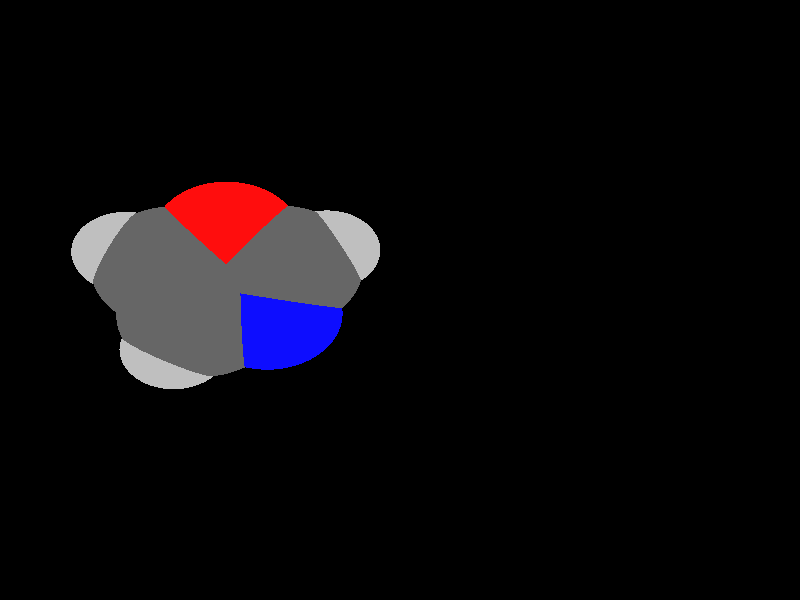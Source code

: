 global_settings {
	ambient_light rgb <0.200000002980232, 0.200000002980232, 0.200000002980232>
	max_trace_level 15
}

background { color rgb <0,0,0> }

camera {
	perspective
	location <10.8387996834582, -16.8558132604698, -11.1655904622373>
	angle 40
	up <-0.399537435255083, -0.641624913190337, 0.654742169562404>
	right <0.854276983127143, -0.001512188183266, 0.519815880275013> * 1
	direction <-0.332536725684515, 0.767017068949832, 0.548729570927821> }

light_source {
	<18.19973027816, -30.0913200858683, 8.04442791322324>
	color rgb <1, 1, 1>
	fade_distance 49.4368387418858
	fade_power 0
	spotlight
	area_light <20, 0, 0>, <0, 0, 20>, 20, 20
	circular
	orient
	point_at <-18.19973027816, 30.0913200858683, -8.04442791322324>
}

light_source {
	<-27.9161463524844, -1.59233947981602, 7.83157601112387>
	color rgb <0.300000011920929, 0.300000011920929, 0.300000011920929> shadowless
	fade_distance 49.4368387418858
	fade_power 0
	parallel
	point_at <27.9161463524844, 1.59233947981602, -7.83157601112387>
}

#default {
	finish {ambient 0.5 diffuse 1 specular 0.2 roughness .01 metallic 1}
}

union {
cylinder {
	<-0.439852277336775, -0.534989150962415, 0.5802773925188>, 	<0.136055879807853, -0.229457101014848, 0.631347807332928>, 0.075
	pigment { rgbt <1, 0.0500000007450581, 0.0500000007450581, 0> }
}
cylinder {
	<0.136055879807853, -0.229457101014848, 0.631347807332928>, 	<0.759520966571939, 0.10130495482096, 0.686635478132791>, 0.075
	pigment { rgbt <0.400000005960464, 0.400000005960464, 0.400000005960464, 0> }
}
cylinder {
	<0.661257339486406, 0.0766444280948721, 0.637723638936261>, 	<0.80305017112131, 0.501519949827715, 0.138647495182114>, 0.075
	pigment { rgbt <0.400000005960464, 0.400000005960464, 0.400000005960464, 0> }
}
cylinder {
	<0.857784593657473, 0.125965481547048, 0.735547317329321>, 	<0.999577425292376, 0.55084100327989, 0.236471173575174>, 0.075
	pigment { rgbt <0.400000005960464, 0.400000005960464, 0.400000005960464, 0> }
}
cylinder {
	<0.80305017112131, 0.501519949827715, 0.138647495182114>, 	<0.939134057040552, 0.909288885412877, -0.34033455368852>, 0.075
	pigment { rgbt <0.0500000007450581, 0.0500000007450581, 1, 0> }
}
cylinder {
	<0.999577425292376, 0.55084100327989, 0.236471173575174>, 	<1.13566131121162, 0.958609938865053, -0.24251087529546>, 0.075
	pigment { rgbt <0.0500000007450581, 0.0500000007450581, 1, 0> }
}
cylinder {
	<1.03739768412609, 0.933949412138965, -0.29142271449199>, 	<0.498994573934867, 0.889257921497845, -0.691743264481443>, 0.075
	pigment { rgbt <0.0500000007450581, 0.0500000007450581, 1, 0> }
}
cylinder {
	<0.498994573934867, 0.889257921497845, -0.691743264481443>, 	<-0.0610276957968101, 0.842771878693145, -1.10813837584271>, 0.075
	pigment { rgbt <0.400000005960464, 0.400000005960464, 0.400000005960464, 0> }
}
cylinder {
	<0.00810210867022852, 0.824309929003297, -1.02132549345767>, 	<-0.44189386104596, 0.378253241668923, -0.757850112285558>, 0.075
	pigment { rgbt <0.400000005960464, 0.400000005960464, 0.400000005960464, 0> }
}
cylinder {
	<-0.130157500263849, 0.861233828382993, -1.19495125822775>, 	<-0.580153469980037, 0.415177141048618, -0.931475877055635>, 0.075
	pigment { rgbt <0.400000005960464, 0.400000005960464, 0.400000005960464, 0> }
}
cylinder {
	<-0.44189386104596, 0.378253241668923, -0.757850112285558>, 	<-0.891889830762148, -0.0678034456654521, -0.494374731113442>, 0.075
	pigment { rgbt <0.400000005960464, 0.400000005960464, 0.400000005960464, 0> }
}
cylinder {
	<-0.580153469980037, 0.415177141048618, -0.931475877055635>, 	<-1.03014943969622, -0.0308795462857567, -0.668000495883519>, 0.075
	pigment { rgbt <0.400000005960464, 0.400000005960464, 0.400000005960464, 0> }
}
cylinder {
	<-0.439852277336775, -0.534989150962415, 0.5802773925188>, 	<-0.690108413543907, -0.301789001615872, 0.0225606814778112>, 0.075
	pigment { rgbt <1, 0.0500000007450581, 0.0500000007450581, 0> }
}
cylinder {
	<-0.690108413543907, -0.301789001615872, 0.0225606814778112>, 	<-0.961019635229186, -0.0493414959756044, -0.58118761349848>, 0.075
	pigment { rgbt <0.400000005960464, 0.400000005960464, 0.400000005960464, 0> }
}
cylinder {
	<0.759520966571939, 0.10130495482096, 0.686635478132791>, 	<1.12682761231363, -0.0444523791872915, 1.21764438555879>, 0.075
	pigment { rgbt <0.400000005960464, 0.400000005960464, 0.400000005960464, 0> }
}
cylinder {
	<1.12682761231363, -0.0444523791872915, 1.21764438555879>, 	<1.3592896307855, -0.136699673004203, 1.55371073196953>, 0.075
	pigment { rgbt <0.75, 0.75, 0.75, 0> }
}
cylinder {
	<-0.0610276957968101, 0.842771878693145, -1.10813837584271>, 	<-0.111275569390454, 1.19468926407439, -1.66656883255519>, 0.075
	pigment { rgbt <0.400000005960464, 0.400000005960464, 0.400000005960464, 0> }
}
cylinder {
	<-0.111275569390454, 1.19468926407439, -1.66656883255519>, 	<-0.143078377217127, 1.41742428105549, -2.02000978894294>, 0.075
	pigment { rgbt <0.75, 0.75, 0.75, 0> }
}
cylinder {
	<-0.961019635229186, -0.0493414959756044, -0.58118761349848>, 	<-1.55514119721045, -0.27899650713739, -0.759044639670825>, 0.075
	pigment { rgbt <0.400000005960464, 0.400000005960464, 0.400000005960464, 0> }
}
cylinder {
	<-1.55514119721045, -0.27899650713739, -0.759044639670825>, 	<-1.93095732248421, -0.42426653597914, -0.871549458054967>, 0.075
	pigment { rgbt <0.75, 0.75, 0.75, 0> }
}
sphere {
	<-0.439852277336775, -0.534989150962415, 0.5802773925188>, 0.3564
	pigment { rgbt <1, 0.0500000007450581, 0.0500000007450581,0> }
}
sphere {
	<0.759520966571939, 0.10130495482096, 0.686635478132791>, 0.4104
	pigment { rgbt <0.400000005960464, 0.400000005960464, 0.400000005960464,0> }
}
sphere {
	<1.03739768412609, 0.933949412138965, -0.29142271449199>, 0.3834
	pigment { rgbt <0.0500000007450581, 0.0500000007450581, 1,0> }
}
sphere {
	<-0.0610276957968101, 0.842771878693145, -1.10813837584271>, 0.4104
	pigment { rgbt <0.400000005960464, 0.400000005960464, 0.400000005960464,0> }
}
sphere {
	<-0.961019635229186, -0.0493414959756044, -0.58118761349848>, 0.4104
	pigment { rgbt <0.400000005960464, 0.400000005960464, 0.400000005960464,0> }
}
sphere {
	<1.3592896307855, -0.136699673004203, 1.55371073196953>, 0.1674
	pigment { rgbt <0.75, 0.75, 0.75,0> }
}
sphere {
	<-0.143078377217127, 1.41742428105549, -2.02000978894294>, 0.1674
	pigment { rgbt <0.75, 0.75, 0.75,0> }
}
sphere {
	<-1.93095732248421, -0.42426653597914, -0.871549458054967>, 0.1674
	pigment { rgbt <0.75, 0.75, 0.75,0> }
}
}
merge {
}
union {
}
merge {
sphere {
	<-0.439852277336775, -0.534989150962415, 0.5802773925188>, 1.519848
	pigment { rgbt <0, 0, 0,0> }
}
sphere {
	<0.759520966571939, 0.10130495482096, 0.686635478132791>, 1.69983
	pigment { rgbt <0, 0, 0,0> }
}
sphere {
	<1.03739768412609, 0.933949412138965, -0.29142271449199>, 1.549845
	pigment { rgbt <0, 0, 0,0> }
}
sphere {
	<-0.0610276957968101, 0.842771878693145, -1.10813837584271>, 1.69983
	pigment { rgbt <0, 0, 0,0> }
}
sphere {
	<-0.961019635229186, -0.0493414959756044, -0.58118761349848>, 1.69983
	pigment { rgbt <0, 0, 0,0> }
}
sphere {
	<1.3592896307855, -0.136699673004203, 1.55371073196953>, 1.09989
	pigment { rgbt <0, 0, 0,0> }
}
sphere {
	<-0.143078377217127, 1.41742428105549, -2.02000978894294>, 1.09989
	pigment { rgbt <0, 0, 0,0> }
}
sphere {
	<-1.93095732248421, -0.42426653597914, -0.871549458054967>, 1.09989
	pigment { rgbt <0, 0, 0,0> }
}
sphere {
	<-0.439852277336775, -0.534989150962415, 0.5802773925188>, 1.52
	pigment { rgbt <1, 0.0500000007450581, 0.0500000007450581,0.350000023841858> }
}
sphere {
	<0.759520966571939, 0.10130495482096, 0.686635478132791>, 1.7
	pigment { rgbt <0.400000005960464, 0.400000005960464, 0.400000005960464,0.350000023841858> }
}
sphere {
	<1.03739768412609, 0.933949412138965, -0.29142271449199>, 1.55
	pigment { rgbt <0.0500000007450581, 0.0500000007450581, 1,0.350000023841858> }
}
sphere {
	<-0.0610276957968101, 0.842771878693145, -1.10813837584271>, 1.7
	pigment { rgbt <0.400000005960464, 0.400000005960464, 0.400000005960464,0.350000023841858> }
}
sphere {
	<-0.961019635229186, -0.0493414959756044, -0.58118761349848>, 1.7
	pigment { rgbt <0.400000005960464, 0.400000005960464, 0.400000005960464,0.350000023841858> }
}
sphere {
	<1.3592896307855, -0.136699673004203, 1.55371073196953>, 1.1
	pigment { rgbt <0.75, 0.75, 0.75,0.350000023841858> }
}
sphere {
	<-0.143078377217127, 1.41742428105549, -2.02000978894294>, 1.1
	pigment { rgbt <0.75, 0.75, 0.75,0.350000023841858> }
}
sphere {
	<-1.93095732248421, -0.42426653597914, -0.871549458054967>, 1.1
	pigment { rgbt <0.75, 0.75, 0.75,0.350000023841858> }
}
}

